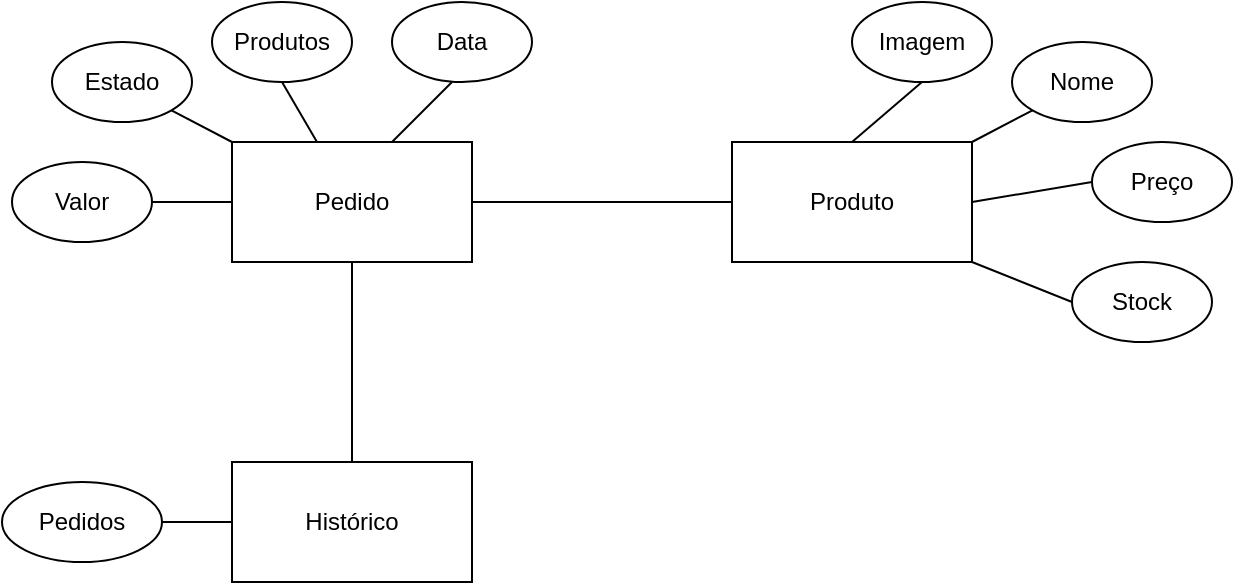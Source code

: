 <mxfile version="20.5.1" type="device"><diagram id="zTqFN8kQ_T1nXTIEZ9F5" name="Página-1"><mxGraphModel dx="1022" dy="436" grid="1" gridSize="10" guides="1" tooltips="1" connect="1" arrows="1" fold="1" page="1" pageScale="1" pageWidth="827" pageHeight="1169" math="0" shadow="0"><root><mxCell id="0"/><mxCell id="1" parent="0"/><mxCell id="DVk3Ls_K6LWdK98X6HtL-1" value="Pedido" style="rounded=0;whiteSpace=wrap;html=1;" vertex="1" parent="1"><mxGeometry x="120" y="80" width="120" height="60" as="geometry"/></mxCell><mxCell id="DVk3Ls_K6LWdK98X6HtL-10" value="Estado" style="ellipse;whiteSpace=wrap;html=1;" vertex="1" parent="1"><mxGeometry x="30" y="30" width="70" height="40" as="geometry"/></mxCell><mxCell id="DVk3Ls_K6LWdK98X6HtL-11" value="Histórico" style="rounded=0;whiteSpace=wrap;html=1;" vertex="1" parent="1"><mxGeometry x="120" y="240" width="120" height="60" as="geometry"/></mxCell><mxCell id="DVk3Ls_K6LWdK98X6HtL-12" value="" style="endArrow=none;html=1;rounded=0;entryX=0.5;entryY=1;entryDx=0;entryDy=0;" edge="1" parent="1" target="DVk3Ls_K6LWdK98X6HtL-1"><mxGeometry width="50" height="50" relative="1" as="geometry"><mxPoint x="180" y="240" as="sourcePoint"/><mxPoint x="230" y="190" as="targetPoint"/><Array as="points"/></mxGeometry></mxCell><mxCell id="DVk3Ls_K6LWdK98X6HtL-13" value="Pedidos" style="ellipse;whiteSpace=wrap;html=1;" vertex="1" parent="1"><mxGeometry x="5" y="250" width="80" height="40" as="geometry"/></mxCell><mxCell id="DVk3Ls_K6LWdK98X6HtL-14" value="Produtos" style="ellipse;whiteSpace=wrap;html=1;" vertex="1" parent="1"><mxGeometry x="110" y="10" width="70" height="40" as="geometry"/></mxCell><mxCell id="DVk3Ls_K6LWdK98X6HtL-15" value="Valor" style="ellipse;whiteSpace=wrap;html=1;" vertex="1" parent="1"><mxGeometry x="10" y="90" width="70" height="40" as="geometry"/></mxCell><mxCell id="DVk3Ls_K6LWdK98X6HtL-16" value="Data" style="ellipse;whiteSpace=wrap;html=1;" vertex="1" parent="1"><mxGeometry x="200" y="10" width="70" height="40" as="geometry"/></mxCell><mxCell id="DVk3Ls_K6LWdK98X6HtL-17" value="" style="endArrow=none;html=1;rounded=0;exitX=1;exitY=0.5;exitDx=0;exitDy=0;" edge="1" parent="1" source="DVk3Ls_K6LWdK98X6HtL-15"><mxGeometry width="50" height="50" relative="1" as="geometry"><mxPoint x="70" y="160" as="sourcePoint"/><mxPoint x="120" y="110" as="targetPoint"/></mxGeometry></mxCell><mxCell id="DVk3Ls_K6LWdK98X6HtL-18" value="" style="endArrow=none;html=1;rounded=0;" edge="1" parent="1"><mxGeometry width="50" height="50" relative="1" as="geometry"><mxPoint x="200" y="80" as="sourcePoint"/><mxPoint x="230" y="50" as="targetPoint"/><Array as="points"/></mxGeometry></mxCell><mxCell id="DVk3Ls_K6LWdK98X6HtL-19" value="" style="endArrow=none;html=1;rounded=0;entryX=0.5;entryY=1;entryDx=0;entryDy=0;" edge="1" parent="1" source="DVk3Ls_K6LWdK98X6HtL-1" target="DVk3Ls_K6LWdK98X6HtL-14"><mxGeometry width="50" height="50" relative="1" as="geometry"><mxPoint x="210" y="90" as="sourcePoint"/><mxPoint x="240" y="60" as="targetPoint"/><Array as="points"/></mxGeometry></mxCell><mxCell id="DVk3Ls_K6LWdK98X6HtL-20" value="" style="endArrow=none;html=1;rounded=0;entryX=1;entryY=1;entryDx=0;entryDy=0;exitX=0;exitY=0;exitDx=0;exitDy=0;" edge="1" parent="1" source="DVk3Ls_K6LWdK98X6HtL-1" target="DVk3Ls_K6LWdK98X6HtL-10"><mxGeometry width="50" height="50" relative="1" as="geometry"><mxPoint x="220" y="100" as="sourcePoint"/><mxPoint x="250" y="70" as="targetPoint"/><Array as="points"/></mxGeometry></mxCell><mxCell id="DVk3Ls_K6LWdK98X6HtL-21" value="" style="endArrow=none;html=1;rounded=0;exitX=1;exitY=0.5;exitDx=0;exitDy=0;entryX=0;entryY=0.5;entryDx=0;entryDy=0;" edge="1" parent="1" source="DVk3Ls_K6LWdK98X6HtL-13" target="DVk3Ls_K6LWdK98X6HtL-11"><mxGeometry width="50" height="50" relative="1" as="geometry"><mxPoint x="230" y="110" as="sourcePoint"/><mxPoint x="260" y="80" as="targetPoint"/><Array as="points"/></mxGeometry></mxCell><mxCell id="DVk3Ls_K6LWdK98X6HtL-22" value="Produto" style="rounded=0;whiteSpace=wrap;html=1;" vertex="1" parent="1"><mxGeometry x="370" y="80" width="120" height="60" as="geometry"/></mxCell><mxCell id="DVk3Ls_K6LWdK98X6HtL-23" value="Preço" style="ellipse;whiteSpace=wrap;html=1;" vertex="1" parent="1"><mxGeometry x="550" y="80" width="70" height="40" as="geometry"/></mxCell><mxCell id="DVk3Ls_K6LWdK98X6HtL-24" value="Nome" style="ellipse;whiteSpace=wrap;html=1;" vertex="1" parent="1"><mxGeometry x="510" y="30" width="70" height="40" as="geometry"/></mxCell><mxCell id="DVk3Ls_K6LWdK98X6HtL-26" value="Imagem" style="ellipse;whiteSpace=wrap;html=1;" vertex="1" parent="1"><mxGeometry x="430" y="10" width="70" height="40" as="geometry"/></mxCell><mxCell id="DVk3Ls_K6LWdK98X6HtL-27" value="" style="endArrow=none;html=1;rounded=0;entryX=0;entryY=0.5;entryDx=0;entryDy=0;exitX=1;exitY=0.5;exitDx=0;exitDy=0;" edge="1" parent="1" source="DVk3Ls_K6LWdK98X6HtL-1" target="DVk3Ls_K6LWdK98X6HtL-22"><mxGeometry width="50" height="50" relative="1" as="geometry"><mxPoint x="390" y="250" as="sourcePoint"/><mxPoint x="440" y="200" as="targetPoint"/></mxGeometry></mxCell><mxCell id="DVk3Ls_K6LWdK98X6HtL-28" value="" style="endArrow=none;html=1;rounded=0;entryX=0.5;entryY=1;entryDx=0;entryDy=0;" edge="1" parent="1" target="DVk3Ls_K6LWdK98X6HtL-26"><mxGeometry width="50" height="50" relative="1" as="geometry"><mxPoint x="430" y="80" as="sourcePoint"/><mxPoint x="440" y="200" as="targetPoint"/></mxGeometry></mxCell><mxCell id="DVk3Ls_K6LWdK98X6HtL-29" value="" style="endArrow=none;html=1;rounded=0;entryX=0;entryY=1;entryDx=0;entryDy=0;exitX=1;exitY=0;exitDx=0;exitDy=0;" edge="1" parent="1" source="DVk3Ls_K6LWdK98X6HtL-22" target="DVk3Ls_K6LWdK98X6HtL-24"><mxGeometry width="50" height="50" relative="1" as="geometry"><mxPoint x="390" y="250" as="sourcePoint"/><mxPoint x="440" y="200" as="targetPoint"/></mxGeometry></mxCell><mxCell id="DVk3Ls_K6LWdK98X6HtL-30" value="" style="endArrow=none;html=1;rounded=0;entryX=0;entryY=0.5;entryDx=0;entryDy=0;exitX=1;exitY=0.5;exitDx=0;exitDy=0;" edge="1" parent="1" source="DVk3Ls_K6LWdK98X6HtL-22" target="DVk3Ls_K6LWdK98X6HtL-23"><mxGeometry width="50" height="50" relative="1" as="geometry"><mxPoint x="390" y="250" as="sourcePoint"/><mxPoint x="440" y="200" as="targetPoint"/></mxGeometry></mxCell><mxCell id="DVk3Ls_K6LWdK98X6HtL-31" value="Stock" style="ellipse;whiteSpace=wrap;html=1;" vertex="1" parent="1"><mxGeometry x="540" y="140" width="70" height="40" as="geometry"/></mxCell><mxCell id="DVk3Ls_K6LWdK98X6HtL-32" value="" style="endArrow=none;html=1;rounded=0;entryX=0;entryY=0.5;entryDx=0;entryDy=0;exitX=1;exitY=1;exitDx=0;exitDy=0;" edge="1" parent="1" source="DVk3Ls_K6LWdK98X6HtL-22" target="DVk3Ls_K6LWdK98X6HtL-31"><mxGeometry width="50" height="50" relative="1" as="geometry"><mxPoint x="500" y="120" as="sourcePoint"/><mxPoint x="560" y="110" as="targetPoint"/></mxGeometry></mxCell></root></mxGraphModel></diagram></mxfile>